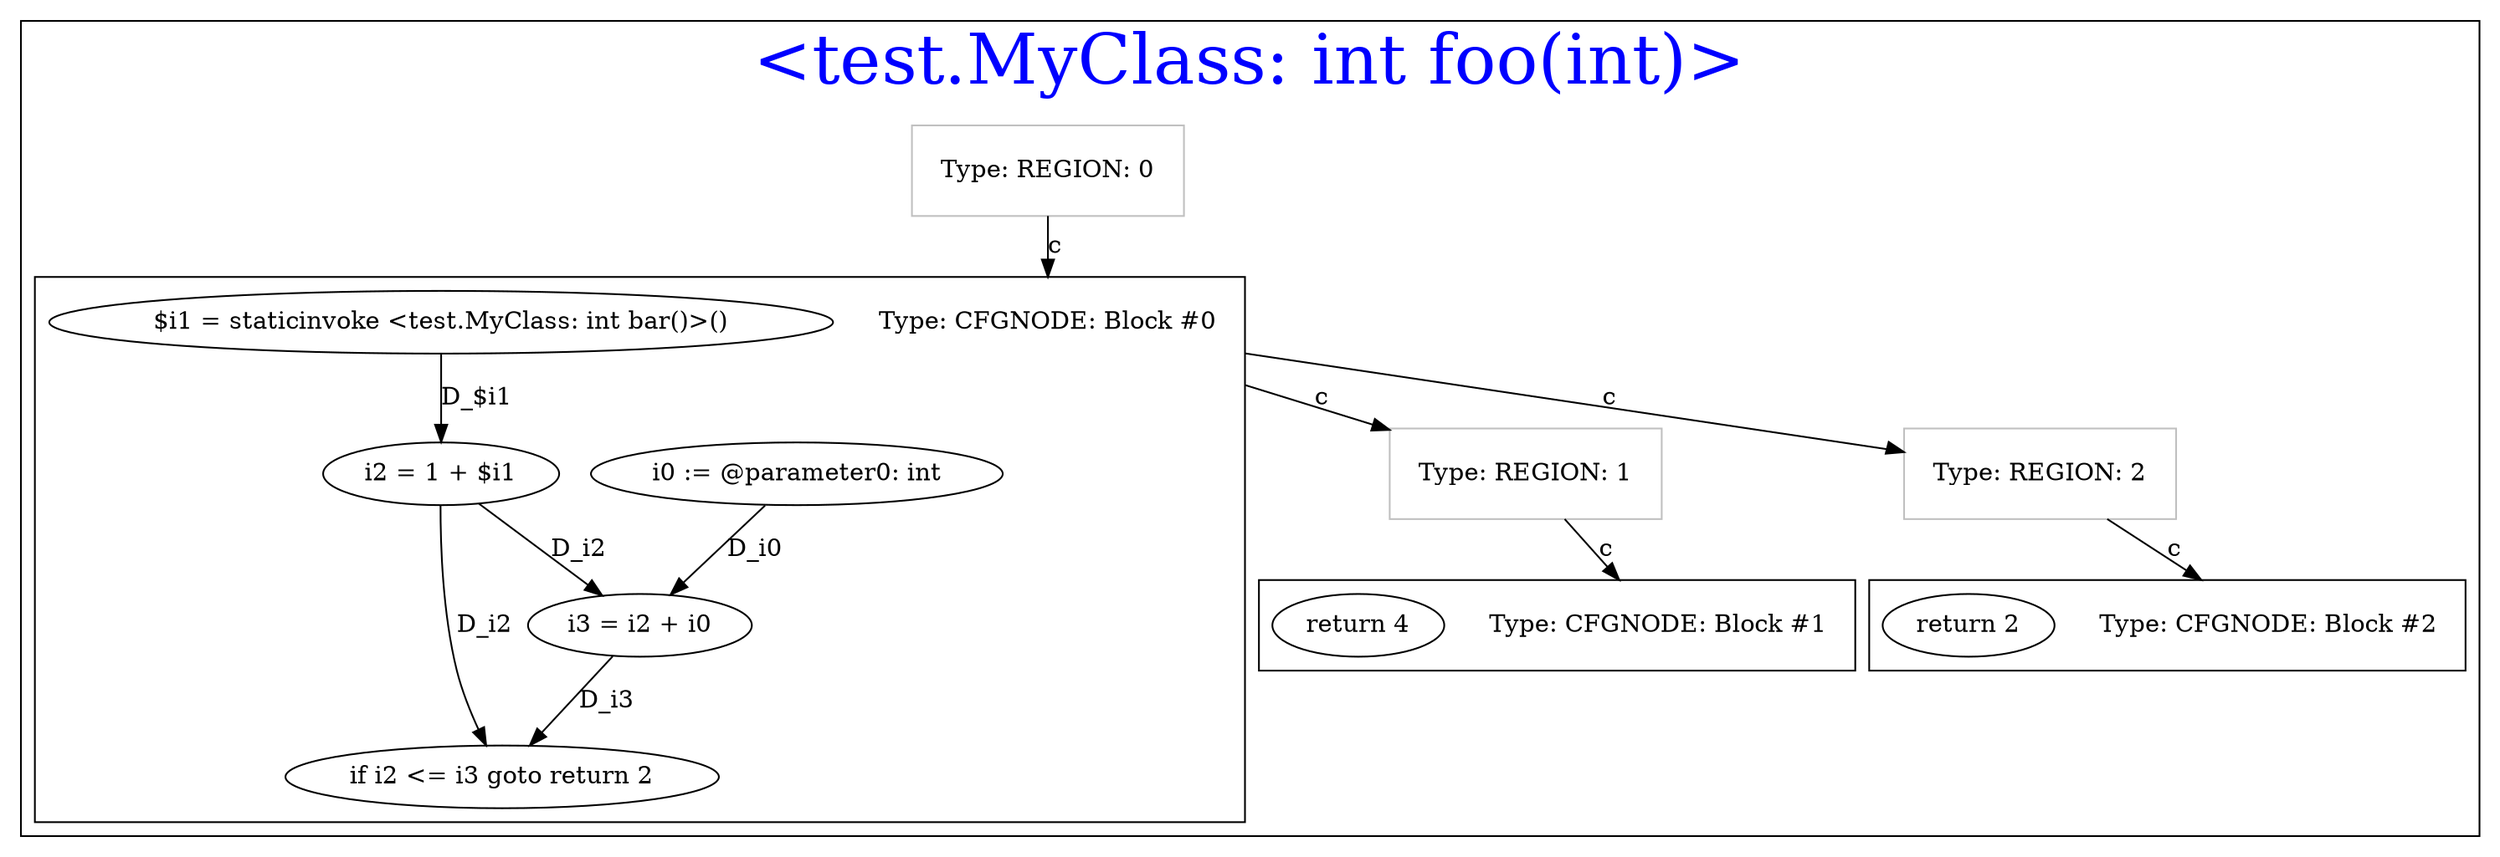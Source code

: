 digraph "System Dependence Graph" {
    compound=true;
    subgraph "cluster_1048521543" {
        label="<test.MyClass: int foo(int)>";
        fontsize=40;
        fontcolor=blue;
        subgraph "cluster_514625830" {
            label="";
            color=grey;
            "StartNode514625830" [label="Type: REGION: 0",shape=plaintext,];
        }
        subgraph "cluster_1610708593" {
            label="";
            "StartNode1610708593" [label="Type: CFGNODE: Block #0",shape=plaintext,];
            "235309779" [label="i0 := @parameter0: int",];
            "1132101395" [label="$i1 = staticinvoke <test.MyClass: int bar()>()",];
            "1780866226" [label="i2 = 1 + $i1",];
            "1058527445" [label="i3 = i2 + i0",];
            "1413053480" [label="if i2 <= i3 goto return 2",];
        }
        "1132101395"
        "1780866226"
        "1132101395"->"1780866226" [label="D_$i1",];
        "1058527445"
        "1780866226"->"1058527445" [label="D_i2",];
        "235309779"
        "235309779"->"1058527445" [label="D_i0",];
        "1413053480"
        "1780866226"->"1413053480" [label="D_i2",];
        "1058527445"->"1413053480" [label="D_i3",];
        "StartNode514625830"
        "StartNode1610708593"
        "StartNode514625830"->"StartNode1610708593" [label="c",ltail=cluster_514625830,lhead=cluster_1610708593,];
        subgraph "cluster_1431107542" {
            label="";
            color=grey;
            "StartNode1431107542" [label="Type: REGION: 1",shape=plaintext,];
        }
        "StartNode1431107542"
        "StartNode1610708593"->"StartNode1431107542" [label="c",ltail=cluster_1610708593,lhead=cluster_1431107542,];
        subgraph "cluster_1438134118" {
            label="";
            color=grey;
            "StartNode1438134118" [label="Type: REGION: 2",shape=plaintext,];
        }
        "StartNode1438134118"
        "StartNode1610708593"->"StartNode1438134118" [label="c",ltail=cluster_1610708593,lhead=cluster_1438134118,];
        subgraph "cluster_1269291543" {
            label="";
            "StartNode1269291543" [label="Type: CFGNODE: Block #1",shape=plaintext,];
            "256834736" [label="return 4",];
        }
        "StartNode1269291543"
        "StartNode1431107542"->"StartNode1269291543" [label="c",ltail=cluster_1431107542,lhead=cluster_1269291543,];
        subgraph "cluster_2027897550" {
            label="";
            "StartNode2027897550" [label="Type: CFGNODE: Block #2",shape=plaintext,];
            "197083233" [label="return 2",];
        }
        "StartNode2027897550"
        "StartNode1438134118"->"StartNode2027897550" [label="c",ltail=cluster_1438134118,lhead=cluster_2027897550,];
    }
}

